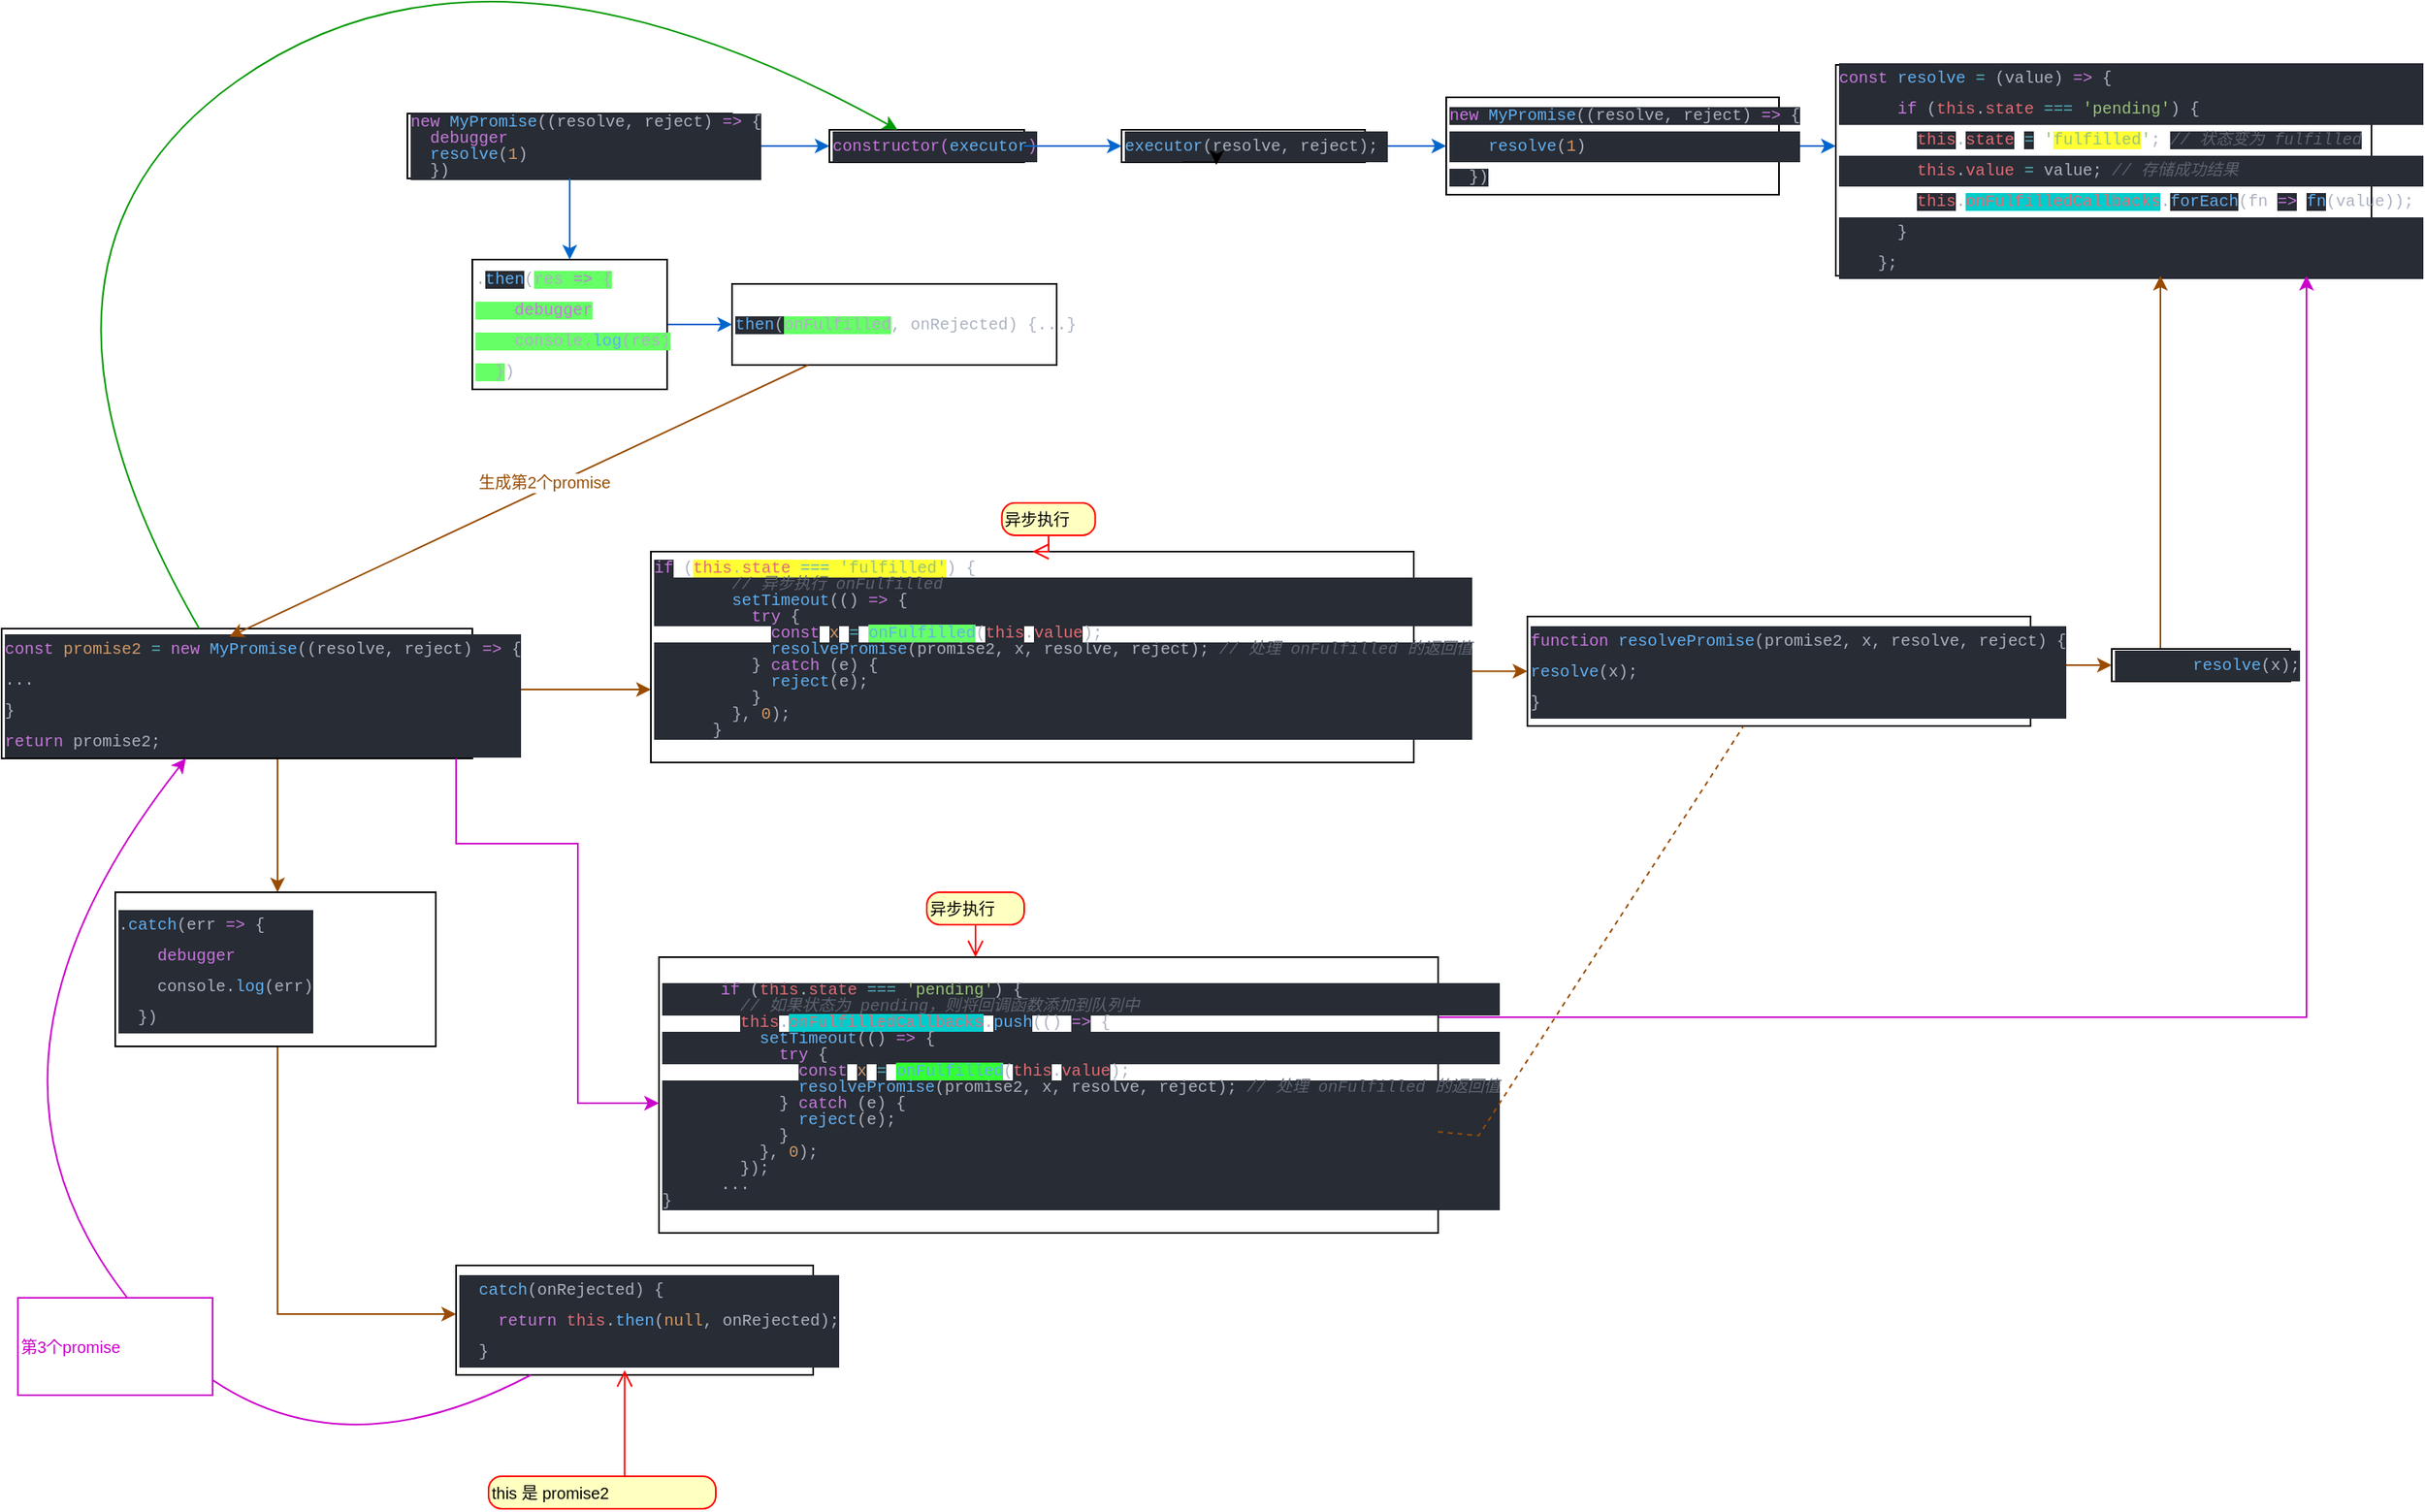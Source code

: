<mxfile>
    <diagram name="第 1 页" id="bofMT9fytsMjV8qamGPe">
        <mxGraphModel dx="1588" dy="3779" grid="1" gridSize="10" guides="1" tooltips="1" connect="1" arrows="1" fold="1" page="1" pageScale="1" pageWidth="500" pageHeight="3000" background="#ffffff" math="0" shadow="0">
            <root>
                <mxCell id="0"/>
                <mxCell id="1" parent="0"/>
                <mxCell id="JJonGggyFrEtSe44EXoG-4" value="" style="edgeStyle=orthogonalEdgeStyle;rounded=0;orthogonalLoop=1;jettySize=auto;html=1;fontSize=10;spacing=2;spacingTop=0;align=left;strokeColor=#0066CC;" parent="1" source="JJonGggyFrEtSe44EXoG-1" target="JJonGggyFrEtSe44EXoG-3" edge="1">
                    <mxGeometry relative="1" as="geometry"/>
                </mxCell>
                <mxCell id="JJonGggyFrEtSe44EXoG-1" value="&lt;div style=&quot;color: rgb(171, 178, 191); background-color: rgb(40, 44, 52); font-family: Consolas, &amp;quot;Courier New&amp;quot;, monospace; white-space: pre; line-height: 100%;&quot;&gt;&lt;div&gt;&lt;span style=&quot;background-color: light-dark(rgb(40, 44, 52), rgb(196, 200, 207)); color: rgb(198, 120, 221);&quot;&gt;new&lt;/span&gt;&lt;span style=&quot;background-color: light-dark(rgb(40, 44, 52), rgb(196, 200, 207)); color: light-dark(rgb(171, 178, 191), rgb(79, 85, 96));&quot;&gt; &lt;/span&gt;&lt;span style=&quot;background-color: light-dark(rgb(40, 44, 52), rgb(196, 200, 207)); color: rgb(97, 175, 239);&quot;&gt;MyPromise&lt;/span&gt;&lt;span style=&quot;background-color: light-dark(rgb(40, 44, 52), rgb(196, 200, 207)); color: light-dark(rgb(171, 178, 191), rgb(79, 85, 96));&quot;&gt;((resolve, reject) &lt;/span&gt;&lt;span style=&quot;background-color: light-dark(rgb(40, 44, 52), rgb(196, 200, 207)); color: rgb(198, 120, 221);&quot;&gt;=&amp;gt;&lt;/span&gt;&lt;span style=&quot;background-color: light-dark(rgb(40, 44, 52), rgb(196, 200, 207)); color: light-dark(rgb(171, 178, 191), rgb(79, 85, 96));&quot;&gt; {&lt;/span&gt;&lt;br&gt;&lt;span style=&quot;color: light-dark(rgb(198, 120, 221), rgb(160, 93, 180)); background-color: light-dark(rgb(40, 44, 52), rgb(196, 200, 207));&quot;&gt; &lt;/span&gt;&lt;span style=&quot;color: light-dark(rgb(198, 120, 221), rgb(160, 93, 180)); background-color: light-dark(rgb(40, 44, 52), rgb(196, 200, 207));&quot;&gt; debugger&lt;/span&gt;&lt;br&gt;&lt;span style=&quot;background-color: light-dark(rgb(40, 44, 52), rgb(196, 200, 207)); color: light-dark(rgb(171, 178, 191), rgb(79, 85, 96));&quot;&gt;&amp;nbsp; &lt;/span&gt;&lt;span style=&quot;background-color: light-dark(rgb(40, 44, 52), rgb(196, 200, 207)); color: rgb(97, 175, 239);&quot;&gt;resolve&lt;/span&gt;&lt;span style=&quot;background-color: light-dark(rgb(40, 44, 52), rgb(196, 200, 207)); color: light-dark(rgb(171, 178, 191), rgb(79, 85, 96));&quot;&gt;(&lt;/span&gt;&lt;span style=&quot;background-color: light-dark(rgb(40, 44, 52), rgb(196, 200, 207)); color: rgb(209, 154, 102);&quot;&gt;1&lt;/span&gt;&lt;span style=&quot;background-color: light-dark(rgb(40, 44, 52), rgb(196, 200, 207)); color: light-dark(rgb(171, 178, 191), rgb(79, 85, 96));&quot;&gt;)&lt;/span&gt;&lt;br&gt;&lt;span style=&quot;background-color: light-dark(rgb(40, 44, 52), rgb(196, 200, 207)); color: light-dark(rgb(171, 178, 191), rgb(79, 85, 96));&quot;&gt;&amp;nbsp; })&lt;/span&gt;&lt;/div&gt;&lt;/div&gt;" style="rounded=0;whiteSpace=wrap;html=1;align=left;fontSize=10;spacing=2;spacingTop=0;" parent="1" vertex="1">
                    <mxGeometry x="-170" y="-2890" width="200" height="40" as="geometry"/>
                </mxCell>
                <mxCell id="JJonGggyFrEtSe44EXoG-3" value="&lt;div style=&quot;color: rgb(171, 178, 191); background-color: rgb(40, 44, 52); font-family: Consolas, &amp;quot;Courier New&amp;quot;, monospace; line-height: 19px; white-space: pre;&quot;&gt;&lt;font style=&quot;line-height: 100%;&quot;&gt;&lt;span style=&quot;color: rgb(198, 120, 221);&quot;&gt;constructor(&lt;/span&gt;&lt;span style=&quot;color: rgb(97, 175, 239);&quot;&gt;executor&lt;/span&gt;&lt;span style=&quot;color: light-dark(rgb(198, 120, 221), rgb(160, 93, 180)); background-color: light-dark(rgb(40, 44, 52), rgb(196, 200, 207));&quot;&gt;)&lt;/span&gt;&lt;/font&gt;&lt;/div&gt;" style="whiteSpace=wrap;html=1;rounded=0;fontSize=10;spacing=2;spacingTop=0;align=left;" parent="1" vertex="1">
                    <mxGeometry x="90" y="-2880" width="120" height="20" as="geometry"/>
                </mxCell>
                <mxCell id="JJonGggyFrEtSe44EXoG-8" value="" style="edgeStyle=orthogonalEdgeStyle;rounded=0;orthogonalLoop=1;jettySize=auto;html=1;fontSize=10;align=left;strokeColor=#0066CC;" parent="1" source="JJonGggyFrEtSe44EXoG-5" target="JJonGggyFrEtSe44EXoG-7" edge="1">
                    <mxGeometry relative="1" as="geometry"/>
                </mxCell>
                <mxCell id="JJonGggyFrEtSe44EXoG-5" value="&lt;div style=&quot;color: rgb(171, 178, 191); background-color: rgb(40, 44, 52); font-family: Consolas, &amp;quot;Courier New&amp;quot;, monospace; line-height: 19px; white-space: pre;&quot;&gt;&lt;span style=&quot;color: #61afef;&quot;&gt;executor&lt;/span&gt;(resolve, reject); &lt;/div&gt;" style="whiteSpace=wrap;html=1;fontSize=10;rounded=0;spacing=2;spacingTop=0;align=left;" parent="1" vertex="1">
                    <mxGeometry x="270" y="-2880" width="150" height="20" as="geometry"/>
                </mxCell>
                <mxCell id="JJonGggyFrEtSe44EXoG-11" value="" style="edgeStyle=orthogonalEdgeStyle;rounded=0;orthogonalLoop=1;jettySize=auto;html=1;fontSize=10;align=left;strokeColor=#0066CC;" parent="1" source="JJonGggyFrEtSe44EXoG-7" target="JJonGggyFrEtSe44EXoG-10" edge="1">
                    <mxGeometry relative="1" as="geometry">
                        <mxPoint x="800" y="-2870" as="targetPoint"/>
                        <Array as="points">
                            <mxPoint x="720" y="-2870"/>
                            <mxPoint x="720" y="-2870"/>
                        </Array>
                    </mxGeometry>
                </mxCell>
                <mxCell id="JJonGggyFrEtSe44EXoG-7" value="&lt;div style=&quot;color: rgb(171, 178, 191); font-family: Consolas, &amp;quot;Courier New&amp;quot;, monospace; line-height: 19px; white-space: pre;&quot;&gt;&lt;div&gt;&lt;span style=&quot;background-color: rgb(40, 44, 52); color: rgb(198, 120, 221);&quot;&gt;new&lt;/span&gt;&lt;span style=&quot;background-color: rgb(40, 44, 52);&quot;&gt; &lt;/span&gt;&lt;span style=&quot;background-color: rgb(40, 44, 52); color: rgb(97, 175, 239);&quot;&gt;MyPromise&lt;/span&gt;&lt;span style=&quot;background-color: rgb(40, 44, 52);&quot;&gt;(&lt;/span&gt;&lt;span style=&quot;background-color: rgb(40, 44, 52); color: light-dark(rgb(171, 178, 191), rgb(79, 85, 96));&quot;&gt;(resolve, reject) &lt;/span&gt;&lt;span style=&quot;background-color: rgb(40, 44, 52); color: rgb(198, 120, 221);&quot;&gt;=&amp;gt;&lt;/span&gt;&lt;span style=&quot;background-color: rgb(40, 44, 52); color: light-dark(rgb(171, 178, 191), rgb(79, 85, 96));&quot;&gt; {&lt;/span&gt;&lt;/div&gt;&lt;div style=&quot;background-color: rgb(40, 44, 52); line-height: 19px;&quot;&gt;&lt;div&gt;&amp;nbsp; &amp;nbsp; &lt;span style=&quot;color: rgb(97, 175, 239);&quot;&gt;resolve&lt;/span&gt;(&lt;span style=&quot;color: rgb(209, 154, 102);&quot;&gt;1&lt;/span&gt;)&lt;/div&gt;&lt;/div&gt;&lt;div&gt;&lt;span style=&quot;background-color: rgb(40, 44, 52);&quot;&gt;&lt;span style=&quot;color: light-dark(rgb(171, 178, 191), rgb(79, 85, 96));&quot;&gt;&amp;nbsp; }&lt;/span&gt;)&lt;/span&gt;&lt;/div&gt;&lt;/div&gt;" style="whiteSpace=wrap;html=1;fontSize=10;rounded=0;spacing=2;spacingTop=0;align=left;" parent="1" vertex="1">
                    <mxGeometry x="470" y="-2900" width="205" height="60" as="geometry"/>
                </mxCell>
                <mxCell id="JJonGggyFrEtSe44EXoG-13" value="" style="edgeStyle=orthogonalEdgeStyle;rounded=0;orthogonalLoop=1;jettySize=auto;html=1;fontSize=10;exitX=0.5;exitY=1;exitDx=0;exitDy=0;align=left;strokeColor=#0066CC;" parent="1" source="JJonGggyFrEtSe44EXoG-1" target="JJonGggyFrEtSe44EXoG-12" edge="1">
                    <mxGeometry relative="1" as="geometry"/>
                </mxCell>
                <mxCell id="JJonGggyFrEtSe44EXoG-10" value="&lt;div style=&quot;color: rgb(171, 178, 191); font-family: Consolas, &amp;quot;Courier New&amp;quot;, monospace; line-height: 19px; white-space: pre;&quot;&gt;&lt;div style=&quot;background-color: light-dark(rgb(40, 44, 52), rgb(196, 200, 207));&quot;&gt;&lt;span style=&quot;color: rgb(198, 120, 221);&quot;&gt;const&lt;/span&gt; &lt;span style=&quot;color: rgb(97, 175, 239);&quot;&gt;resolve&lt;/span&gt; &lt;span style=&quot;color: rgb(86, 182, 194);&quot;&gt;=&lt;/span&gt; (value) &lt;span style=&quot;color: rgb(198, 120, 221);&quot;&gt;=&amp;gt;&lt;/span&gt; {&lt;/div&gt;&lt;div style=&quot;background-color: light-dark(rgb(40, 44, 52), rgb(196, 200, 207));&quot;&gt;&amp;nbsp; &amp;nbsp; &amp;nbsp; &lt;span style=&quot;color: rgb(198, 120, 221);&quot;&gt;if&lt;/span&gt; (&lt;span style=&quot;color: rgb(224, 108, 117);&quot;&gt;this&lt;/span&gt;.&lt;span style=&quot;color: rgb(224, 108, 117);&quot;&gt;state&lt;/span&gt; &lt;span style=&quot;color: rgb(86, 182, 194);&quot;&gt;===&lt;/span&gt; &lt;span style=&quot;color: rgb(152, 195, 121);&quot;&gt;&#39;pending&#39;&lt;/span&gt;) {&lt;/div&gt;&lt;div&gt;&amp;nbsp; &amp;nbsp; &amp;nbsp; &amp;nbsp; &lt;span style=&quot;background-color: light-dark(rgb(40, 44, 52), rgb(196, 200, 207)); color: rgb(224, 108, 117);&quot;&gt;this&lt;/span&gt;.&lt;span style=&quot;background-color: light-dark(rgb(40, 44, 52), rgb(196, 200, 207)); color: rgb(224, 108, 117);&quot;&gt;state&lt;/span&gt; &lt;span style=&quot;background-color: light-dark(rgb(40, 44, 52), rgb(196, 200, 207)); color: rgb(86, 182, 194);&quot;&gt;=&lt;/span&gt; &lt;span style=&quot;color: rgb(152, 195, 121);&quot;&gt;&#39;&lt;span style=&quot;background-color: rgb(255, 255, 51);&quot;&gt;fulfilled&lt;/span&gt;&#39;&lt;/span&gt;; &lt;span style=&quot;background-color: light-dark(rgb(40, 44, 52), rgb(196, 200, 207)); color: rgb(92, 99, 112); font-style: italic;&quot;&gt;// 状态变为 fulfilled&lt;/span&gt;&lt;/div&gt;&lt;div style=&quot;background-color: light-dark(rgb(40, 44, 52), rgb(196, 200, 207));&quot;&gt;&amp;nbsp; &amp;nbsp; &amp;nbsp; &amp;nbsp; &lt;span style=&quot;color: rgb(224, 108, 117);&quot;&gt;this&lt;/span&gt;.&lt;span style=&quot;color: rgb(224, 108, 117);&quot;&gt;value&lt;/span&gt; &lt;span style=&quot;color: rgb(86, 182, 194);&quot;&gt;=&lt;/span&gt; value; &lt;span style=&quot;color: rgb(92, 99, 112); font-style: italic;&quot;&gt;// 存储成功结果&lt;/span&gt;&lt;/div&gt;&lt;div&gt;&amp;nbsp; &amp;nbsp; &amp;nbsp; &amp;nbsp; &lt;span style=&quot;background-color: light-dark(rgb(40, 44, 52), rgb(196, 200, 207)); color: rgb(224, 108, 117);&quot;&gt;this&lt;/span&gt;.&lt;span style=&quot;color: rgb(224, 108, 117); background-color: rgb(0, 204, 204);&quot;&gt;onFulfilledCallbacks&lt;/span&gt;.&lt;span style=&quot;background-color: light-dark(rgb(40, 44, 52), rgb(196, 200, 207)); color: rgb(97, 175, 239);&quot;&gt;forEach&lt;/span&gt;(fn &lt;span style=&quot;background-color: light-dark(rgb(40, 44, 52), rgb(196, 200, 207)); color: rgb(198, 120, 221);&quot;&gt;=&amp;gt;&lt;/span&gt; &lt;span style=&quot;background-color: light-dark(rgb(40, 44, 52), rgb(196, 200, 207)); color: rgb(97, 175, 239);&quot;&gt;fn&lt;/span&gt;(value)); &lt;/div&gt;&lt;div style=&quot;background-color: light-dark(rgb(40, 44, 52), rgb(196, 200, 207));&quot;&gt;&amp;nbsp; &amp;nbsp; &amp;nbsp; }&lt;/div&gt;&lt;div style=&quot;background-color: light-dark(rgb(40, 44, 52), rgb(196, 200, 207));&quot;&gt;&amp;nbsp; &amp;nbsp; };&lt;/div&gt;&lt;/div&gt;" style="whiteSpace=wrap;html=1;fontSize=10;align=left;rounded=0;spacing=2;spacingTop=0;" parent="1" vertex="1">
                    <mxGeometry x="710" y="-2920" width="330" height="130" as="geometry"/>
                </mxCell>
                <mxCell id="JJonGggyFrEtSe44EXoG-15" value="" style="edgeStyle=orthogonalEdgeStyle;rounded=0;orthogonalLoop=1;jettySize=auto;html=1;fontSize=10;align=left;strokeColor=#0066CC;" parent="1" source="JJonGggyFrEtSe44EXoG-12" target="JJonGggyFrEtSe44EXoG-14" edge="1">
                    <mxGeometry relative="1" as="geometry"/>
                </mxCell>
                <mxCell id="JJonGggyFrEtSe44EXoG-12" value="&lt;div style=&quot;color: rgb(171, 178, 191); font-family: Consolas, &amp;quot;Courier New&amp;quot;, monospace; line-height: 19px; white-space: pre;&quot;&gt;&lt;div&gt;.&lt;span style=&quot;background-color: light-dark(rgb(40, 44, 52), rgb(196, 200, 207)); color: rgb(97, 175, 239);&quot;&gt;then&lt;/span&gt;(&lt;span style=&quot;background-color: rgb(102, 255, 102);&quot;&gt;res &lt;span style=&quot;color: rgb(198, 120, 221);&quot;&gt;=&amp;gt;&lt;/span&gt; {&lt;/span&gt;&lt;/div&gt;&lt;div&gt;&lt;span style=&quot;background-color: rgb(102, 255, 102);&quot;&gt;&amp;nbsp; &amp;nbsp; &lt;span style=&quot;color: rgb(198, 120, 221);&quot;&gt;debugger&lt;/span&gt;&lt;/span&gt;&lt;/div&gt;&lt;div&gt;&lt;span style=&quot;background-color: rgb(102, 255, 102);&quot;&gt;&amp;nbsp; &amp;nbsp; console.&lt;span style=&quot;color: rgb(97, 175, 239);&quot;&gt;log&lt;/span&gt;(res)&lt;/span&gt;&lt;/div&gt;&lt;div&gt;&lt;span style=&quot;background-color: rgb(102, 255, 102);&quot;&gt;&amp;nbsp; }&lt;/span&gt;)&lt;/div&gt;&lt;/div&gt;" style="whiteSpace=wrap;html=1;fontSize=10;align=left;rounded=0;spacing=2;spacingTop=0;" parent="1" vertex="1">
                    <mxGeometry x="-130" y="-2800" width="120" height="80" as="geometry"/>
                </mxCell>
                <mxCell id="JJonGggyFrEtSe44EXoG-14" value="&lt;div style=&quot;color: rgb(171, 178, 191); font-family: Consolas, &amp;quot;Courier New&amp;quot;, monospace; line-height: 19px; white-space: pre;&quot;&gt;&lt;span style=&quot;background-color: light-dark(rgb(40, 44, 52), rgb(196, 200, 207));&quot;&gt;&lt;span style=&quot;color: rgb(97, 175, 239);&quot;&gt;then&lt;/span&gt;(&lt;/span&gt;&lt;span style=&quot;background-color: rgb(102, 255, 102);&quot;&gt;onFulfilled&lt;/span&gt;, onRejected) {...}&lt;/div&gt;" style="whiteSpace=wrap;html=1;fontSize=10;align=left;rounded=0;spacing=2;spacingTop=0;" parent="1" vertex="1">
                    <mxGeometry x="30" y="-2785" width="200" height="50" as="geometry"/>
                </mxCell>
                <mxCell id="JJonGggyFrEtSe44EXoG-40" value="" style="edgeStyle=orthogonalEdgeStyle;rounded=0;orthogonalLoop=1;jettySize=auto;html=1;align=left;fontSize=10;strokeColor=#994C00;" parent="1" source="JJonGggyFrEtSe44EXoG-16" target="JJonGggyFrEtSe44EXoG-39" edge="1">
                    <mxGeometry relative="1" as="geometry">
                        <Array as="points">
                            <mxPoint x="-250" y="-2470"/>
                            <mxPoint x="-250" y="-2470"/>
                        </Array>
                    </mxGeometry>
                </mxCell>
                <mxCell id="JJonGggyFrEtSe44EXoG-64" value="" style="edgeStyle=orthogonalEdgeStyle;rounded=0;orthogonalLoop=1;jettySize=auto;html=1;align=left;fontSize=10;strokeColor=#994C00;" parent="1" source="JJonGggyFrEtSe44EXoG-16" target="JJonGggyFrEtSe44EXoG-22" edge="1">
                    <mxGeometry relative="1" as="geometry">
                        <Array as="points">
                            <mxPoint x="-60" y="-2535"/>
                            <mxPoint x="-60" y="-2535"/>
                        </Array>
                    </mxGeometry>
                </mxCell>
                <mxCell id="JJonGggyFrEtSe44EXoG-16" value="&lt;div style=&quot;color: rgb(171, 178, 191); background-color: rgb(40, 44, 52); font-family: Consolas, &amp;quot;Courier New&amp;quot;, monospace; line-height: 19px; white-space: pre;&quot;&gt;&lt;font&gt;&lt;span style=&quot;color: rgb(198, 120, 221);&quot;&gt;const&lt;/span&gt; &lt;span style=&quot;color: rgb(209, 154, 102);&quot;&gt;promise2&lt;/span&gt; &lt;span style=&quot;color: rgb(86, 182, 194);&quot;&gt;=&lt;/span&gt; &lt;span style=&quot;color: rgb(198, 120, 221);&quot;&gt;new&lt;/span&gt; &lt;span style=&quot;color: rgb(97, 175, 239);&quot;&gt;MyPromise&lt;/span&gt;((resolve, reject) &lt;span style=&quot;color: rgb(198, 120, 221);&quot;&gt;=&amp;gt;&lt;/span&gt; {&lt;br&gt;...&lt;br&gt;}&lt;br&gt;&lt;/font&gt;&lt;div style=&quot;line-height: 19px;&quot;&gt;&lt;font&gt;&lt;span style=&quot;color: rgb(198, 120, 221);&quot;&gt;return&lt;/span&gt; promise2;&lt;/font&gt;&lt;/div&gt;&lt;/div&gt;" style="whiteSpace=wrap;html=1;fontSize=10;align=left;rounded=0;spacing=2;spacingTop=0;" parent="1" vertex="1">
                    <mxGeometry x="-420" y="-2572.5" width="290" height="80" as="geometry"/>
                </mxCell>
                <mxCell id="JJonGggyFrEtSe44EXoG-20" value="" style="curved=1;endArrow=classic;html=1;rounded=0;fontColor=#FFFF99;strokeColor=#009900;fontSize=10;align=left;" parent="1" source="JJonGggyFrEtSe44EXoG-16" target="JJonGggyFrEtSe44EXoG-3" edge="1">
                    <mxGeometry width="50" height="50" relative="1" as="geometry">
                        <mxPoint x="260" y="-2820" as="sourcePoint"/>
                        <mxPoint x="310" y="-2870" as="targetPoint"/>
                        <Array as="points">
                            <mxPoint x="-430" y="-2800"/>
                            <mxPoint x="-120" y="-3020"/>
                        </Array>
                    </mxGeometry>
                </mxCell>
                <mxCell id="JJonGggyFrEtSe44EXoG-27" value="" style="edgeStyle=orthogonalEdgeStyle;rounded=0;orthogonalLoop=1;jettySize=auto;html=1;fontSize=10;align=left;strokeColor=#994C00;" parent="1" source="JJonGggyFrEtSe44EXoG-22" target="JJonGggyFrEtSe44EXoG-26" edge="1">
                    <mxGeometry relative="1" as="geometry"/>
                </mxCell>
                <mxCell id="JJonGggyFrEtSe44EXoG-22" value="&lt;div style=&quot;color: rgb(171, 178, 191); font-family: Consolas, &amp;quot;Courier New&amp;quot;, monospace; white-space: pre; line-height: 100%;&quot;&gt;&lt;div&gt;&lt;font&gt;&lt;span style=&quot;background-color: light-dark(rgb(40, 44, 52), rgb(196, 200, 207)); color: rgb(198, 120, 221);&quot;&gt;if&lt;/span&gt; (&lt;span style=&quot;background-color: rgb(255, 255, 51);&quot;&gt;&lt;span style=&quot;color: rgb(224, 108, 117);&quot;&gt;this&lt;/span&gt;.&lt;span style=&quot;color: rgb(224, 108, 117);&quot;&gt;state&lt;/span&gt; &lt;span style=&quot;color: rgb(86, 182, 194);&quot;&gt;===&lt;/span&gt; &lt;span style=&quot;color: rgb(152, 195, 121);&quot;&gt;&#39;fulfilled&#39;&lt;/span&gt;&lt;/span&gt;) {&lt;/font&gt;&lt;/div&gt;&lt;div style=&quot;background-color: light-dark(rgb(40, 44, 52), rgb(196, 200, 207));&quot;&gt;&lt;font&gt;&amp;nbsp; &amp;nbsp; &amp;nbsp; &amp;nbsp; &lt;span style=&quot;color: rgb(92, 99, 112); font-style: italic;&quot;&gt;// 异步执行 onFulfilled&lt;/span&gt;&lt;/font&gt;&lt;/div&gt;&lt;div style=&quot;background-color: light-dark(rgb(40, 44, 52), rgb(196, 200, 207));&quot;&gt;&lt;font&gt;&amp;nbsp; &amp;nbsp; &amp;nbsp; &amp;nbsp; &lt;span style=&quot;color: rgb(97, 175, 239);&quot;&gt;setTimeout&lt;/span&gt;(() &lt;span style=&quot;color: rgb(198, 120, 221);&quot;&gt;=&amp;gt;&lt;/span&gt; {&lt;/font&gt;&lt;/div&gt;&lt;div style=&quot;background-color: light-dark(rgb(40, 44, 52), rgb(196, 200, 207));&quot;&gt;&lt;font&gt;&amp;nbsp; &amp;nbsp; &amp;nbsp; &amp;nbsp; &amp;nbsp; &lt;span style=&quot;color: rgb(198, 120, 221);&quot;&gt;try&lt;/span&gt; {&lt;/font&gt;&lt;/div&gt;&lt;div&gt;&lt;font&gt;&amp;nbsp; &amp;nbsp; &amp;nbsp; &amp;nbsp; &amp;nbsp; &amp;nbsp; &lt;span style=&quot;background-color: light-dark(rgb(40, 44, 52), rgb(196, 200, 207)); color: rgb(198, 120, 221);&quot;&gt;const&lt;/span&gt; &lt;span style=&quot;background-color: light-dark(rgb(40, 44, 52), rgb(196, 200, 207)); color: rgb(209, 154, 102);&quot;&gt;x&lt;/span&gt; &lt;span style=&quot;background-color: light-dark(rgb(40, 44, 52), rgb(196, 200, 207)); color: rgb(86, 182, 194);&quot;&gt;=&lt;/span&gt; &lt;span style=&quot;color: rgb(97, 175, 239); background-color: rgb(102, 255, 102);&quot;&gt;onFulfilled&lt;/span&gt;(&lt;span style=&quot;background-color: light-dark(rgb(40, 44, 52), rgb(196, 200, 207)); color: rgb(224, 108, 117);&quot;&gt;this&lt;/span&gt;.&lt;span style=&quot;background-color: light-dark(rgb(40, 44, 52), rgb(196, 200, 207)); color: rgb(224, 108, 117);&quot;&gt;value&lt;/span&gt;);&lt;/font&gt;&lt;/div&gt;&lt;div style=&quot;background-color: light-dark(rgb(40, 44, 52), rgb(196, 200, 207));&quot;&gt;&lt;font&gt;&amp;nbsp; &amp;nbsp; &amp;nbsp; &amp;nbsp; &amp;nbsp; &amp;nbsp; &lt;span style=&quot;color: rgb(97, 175, 239);&quot;&gt;resolvePromise&lt;/span&gt;(promise2, x, resolve, reject); &lt;span style=&quot;color: rgb(92, 99, 112); font-style: italic;&quot;&gt;// 处理 onFulfilled 的返回值&lt;/span&gt;&lt;/font&gt;&lt;/div&gt;&lt;div style=&quot;background-color: light-dark(rgb(40, 44, 52), rgb(196, 200, 207));&quot;&gt;&lt;font&gt;&amp;nbsp; &amp;nbsp; &amp;nbsp; &amp;nbsp; &amp;nbsp; } &lt;span style=&quot;color: rgb(198, 120, 221);&quot;&gt;catch&lt;/span&gt; (e) {&lt;/font&gt;&lt;/div&gt;&lt;div style=&quot;background-color: light-dark(rgb(40, 44, 52), rgb(196, 200, 207));&quot;&gt;&lt;font&gt;&amp;nbsp; &amp;nbsp; &amp;nbsp; &amp;nbsp; &amp;nbsp; &amp;nbsp; &lt;span style=&quot;color: rgb(97, 175, 239);&quot;&gt;reject&lt;/span&gt;(e);&lt;/font&gt;&lt;/div&gt;&lt;div style=&quot;background-color: light-dark(rgb(40, 44, 52), rgb(196, 200, 207));&quot;&gt;&lt;font&gt;&amp;nbsp; &amp;nbsp; &amp;nbsp; &amp;nbsp; &amp;nbsp; }&lt;/font&gt;&lt;/div&gt;&lt;div style=&quot;background-color: light-dark(rgb(40, 44, 52), rgb(196, 200, 207));&quot;&gt;&lt;font&gt;&amp;nbsp; &amp;nbsp; &amp;nbsp; &amp;nbsp; }, &lt;span style=&quot;color: rgb(209, 154, 102);&quot;&gt;0&lt;/span&gt;);&lt;/font&gt;&lt;/div&gt;&lt;div style=&quot;background-color: light-dark(rgb(40, 44, 52), rgb(196, 200, 207));&quot;&gt;&lt;font&gt;&amp;nbsp; &amp;nbsp; &amp;nbsp; }&lt;/font&gt;&lt;/div&gt;&lt;br&gt;&lt;/div&gt;" style="whiteSpace=wrap;html=1;fontSize=10;align=left;rounded=0;spacing=2;spacingTop=0;" parent="1" vertex="1">
                    <mxGeometry x="-20" y="-2620" width="470" height="130" as="geometry"/>
                </mxCell>
                <mxCell id="JJonGggyFrEtSe44EXoG-31" value="" style="edgeStyle=orthogonalEdgeStyle;rounded=0;orthogonalLoop=1;jettySize=auto;html=1;fontSize=10;align=left;strokeColor=#994C00;" parent="1" source="JJonGggyFrEtSe44EXoG-26" target="JJonGggyFrEtSe44EXoG-30" edge="1">
                    <mxGeometry relative="1" as="geometry">
                        <Array as="points">
                            <mxPoint x="870" y="-2550"/>
                            <mxPoint x="870" y="-2550"/>
                        </Array>
                    </mxGeometry>
                </mxCell>
                <mxCell id="JJonGggyFrEtSe44EXoG-26" value="&lt;div style=&quot;color: rgb(171, 178, 191); background-color: rgb(40, 44, 52); font-family: Consolas, &amp;quot;Courier New&amp;quot;, monospace; line-height: 19px; white-space: pre;&quot;&gt;&lt;span style=&quot;color: rgb(198, 120, 221);&quot;&gt;function&lt;/span&gt; &lt;span style=&quot;color: rgb(97, 175, 239);&quot;&gt;resolvePromise&lt;/span&gt;(promise2, x, resolve, reject) {&lt;br&gt;&lt;span style=&quot;color: rgb(97, 175, 239);&quot;&gt;resolve&lt;/span&gt;(x);&lt;br&gt;}&lt;/div&gt;" style="whiteSpace=wrap;html=1;fontSize=10;align=left;rounded=0;spacing=2;spacingTop=0;" parent="1" vertex="1">
                    <mxGeometry x="520" y="-2580" width="310" height="67.5" as="geometry"/>
                </mxCell>
                <mxCell id="0eD-hdDfKguD2yckoLq2-1" style="edgeStyle=orthogonalEdgeStyle;rounded=0;orthogonalLoop=1;jettySize=auto;html=1;strokeColor=#994C00;" parent="1" source="JJonGggyFrEtSe44EXoG-30" target="JJonGggyFrEtSe44EXoG-10" edge="1">
                    <mxGeometry relative="1" as="geometry">
                        <Array as="points">
                            <mxPoint x="910" y="-2680"/>
                            <mxPoint x="910" y="-2680"/>
                        </Array>
                    </mxGeometry>
                </mxCell>
                <mxCell id="JJonGggyFrEtSe44EXoG-30" value="&lt;div style=&quot;color: rgb(171, 178, 191); background-color: rgb(40, 44, 52); font-family: Consolas, &amp;quot;Courier New&amp;quot;, monospace; line-height: 19px; white-space: pre;&quot;&gt;&amp;nbsp; &amp;nbsp; &amp;nbsp; &amp;nbsp; &lt;span style=&quot;color: #61afef;&quot;&gt;resolve&lt;/span&gt;(x);&lt;/div&gt;" style="whiteSpace=wrap;html=1;fontSize=10;align=left;rounded=0;spacing=2;spacingTop=0;" parent="1" vertex="1">
                    <mxGeometry x="880" y="-2560" width="110" height="20" as="geometry"/>
                </mxCell>
                <mxCell id="JJonGggyFrEtSe44EXoG-42" value="" style="edgeStyle=orthogonalEdgeStyle;rounded=0;orthogonalLoop=1;jettySize=auto;html=1;align=left;fontSize=10;strokeColor=#994C00;" parent="1" source="JJonGggyFrEtSe44EXoG-39" target="JJonGggyFrEtSe44EXoG-41" edge="1">
                    <mxGeometry relative="1" as="geometry">
                        <Array as="points">
                            <mxPoint x="-250" y="-2150"/>
                        </Array>
                    </mxGeometry>
                </mxCell>
                <mxCell id="JJonGggyFrEtSe44EXoG-39" value="&lt;div style=&quot;color: rgb(171, 178, 191); background-color: rgb(40, 44, 52); font-family: Consolas, &amp;quot;Courier New&amp;quot;, monospace; line-height: 19px; white-space: pre;&quot;&gt;&lt;div&gt;.&lt;span style=&quot;color: #61afef;&quot;&gt;catch&lt;/span&gt;(err &lt;span style=&quot;color: #c678dd;&quot;&gt;=&amp;gt;&lt;/span&gt; {&lt;/div&gt;&lt;div&gt;&amp;nbsp; &amp;nbsp; &lt;span style=&quot;color: #c678dd;&quot;&gt;debugger&lt;/span&gt;&lt;/div&gt;&lt;div&gt;&amp;nbsp; &amp;nbsp; console.&lt;span style=&quot;color: #61afef;&quot;&gt;log&lt;/span&gt;(err)&lt;/div&gt;&lt;div&gt;&amp;nbsp; })&lt;/div&gt;&lt;/div&gt;" style="whiteSpace=wrap;html=1;fontSize=10;align=left;rounded=0;spacing=2;spacingTop=0;" parent="1" vertex="1">
                    <mxGeometry x="-350" y="-2410" width="197.5" height="95" as="geometry"/>
                </mxCell>
                <mxCell id="JJonGggyFrEtSe44EXoG-41" value="&lt;div style=&quot;color: rgb(171, 178, 191); background-color: rgb(40, 44, 52); font-family: Consolas, &amp;quot;Courier New&amp;quot;, monospace; line-height: 19px; white-space: pre;&quot;&gt;&lt;div&gt;&amp;nbsp; &lt;span style=&quot;color: rgb(97, 175, 239);&quot;&gt;catch&lt;/span&gt;(onRejected) {&lt;/div&gt;&lt;div&gt;&amp;nbsp; &amp;nbsp; &lt;span style=&quot;color: rgb(198, 120, 221);&quot;&gt;return&lt;/span&gt; &lt;span style=&quot;color: rgb(224, 108, 117);&quot;&gt;this&lt;/span&gt;.&lt;span style=&quot;color: rgb(97, 175, 239);&quot;&gt;then&lt;/span&gt;(&lt;span style=&quot;color: rgb(209, 154, 102);&quot;&gt;null&lt;/span&gt;, onRejected);&lt;/div&gt;&lt;div&gt;&amp;nbsp; }&lt;/div&gt;&lt;/div&gt;" style="whiteSpace=wrap;html=1;fontSize=10;align=left;rounded=0;spacing=2;spacingTop=0;" parent="1" vertex="1">
                    <mxGeometry x="-140" y="-2180" width="220" height="67.5" as="geometry"/>
                </mxCell>
                <mxCell id="JJonGggyFrEtSe44EXoG-43" value="this 是 promise2" style="rounded=1;whiteSpace=wrap;html=1;arcSize=40;fontColor=#000000;fillColor=#ffffc0;strokeColor=#ff0000;align=left;fontSize=10;" parent="1" vertex="1">
                    <mxGeometry x="-120" y="-2050" width="140" height="20" as="geometry"/>
                </mxCell>
                <mxCell id="JJonGggyFrEtSe44EXoG-44" value="" style="edgeStyle=orthogonalEdgeStyle;html=1;verticalAlign=bottom;endArrow=open;endSize=8;strokeColor=#ff0000;rounded=0;exitX=0.75;exitY=0;exitDx=0;exitDy=0;align=left;fontSize=10;entryX=0.472;entryY=0.957;entryDx=0;entryDy=0;entryPerimeter=0;" parent="1" source="JJonGggyFrEtSe44EXoG-43" target="JJonGggyFrEtSe44EXoG-41" edge="1">
                    <mxGeometry relative="1" as="geometry">
                        <mxPoint x="12.88" y="-2253.983" as="targetPoint"/>
                        <mxPoint x="61" y="-2210" as="sourcePoint"/>
                        <Array as="points">
                            <mxPoint x="-36" y="-2050"/>
                        </Array>
                    </mxGeometry>
                </mxCell>
                <mxCell id="JJonGggyFrEtSe44EXoG-46" value="异步执行" style="rounded=1;whiteSpace=wrap;html=1;arcSize=40;fontColor=#000000;fillColor=#ffffc0;strokeColor=#ff0000;align=left;fontSize=10;" parent="1" vertex="1">
                    <mxGeometry x="196.25" y="-2650" width="57.5" height="20" as="geometry"/>
                </mxCell>
                <mxCell id="JJonGggyFrEtSe44EXoG-47" value="" style="edgeStyle=orthogonalEdgeStyle;html=1;verticalAlign=bottom;endArrow=open;endSize=8;strokeColor=#ff0000;rounded=0;align=left;fontSize=10;" parent="1" source="JJonGggyFrEtSe44EXoG-46" target="JJonGggyFrEtSe44EXoG-22" edge="1">
                    <mxGeometry relative="1" as="geometry">
                        <mxPoint x="150" y="-2550" as="targetPoint"/>
                    </mxGeometry>
                </mxCell>
                <mxCell id="JJonGggyFrEtSe44EXoG-49" value="" style="curved=1;endArrow=classic;html=1;rounded=0;strokeColor=#CC00CC;align=left;fontSize=10;" parent="1" source="JJonGggyFrEtSe44EXoG-41" target="JJonGggyFrEtSe44EXoG-16" edge="1">
                    <mxGeometry width="50" height="50" relative="1" as="geometry">
                        <mxPoint x="-160" y="-2100" as="sourcePoint"/>
                        <mxPoint x="-110" y="-2150" as="targetPoint"/>
                        <Array as="points">
                            <mxPoint x="-250" y="-2030"/>
                            <mxPoint x="-450" y="-2310"/>
                        </Array>
                    </mxGeometry>
                </mxCell>
                <mxCell id="JJonGggyFrEtSe44EXoG-52" value="" style="endArrow=classic;html=1;rounded=0;entryX=0.484;entryY=0.063;entryDx=0;entryDy=0;entryPerimeter=0;align=left;fontSize=10;strokeColor=#994C00;" parent="1" source="JJonGggyFrEtSe44EXoG-14" target="JJonGggyFrEtSe44EXoG-16" edge="1">
                    <mxGeometry relative="1" as="geometry">
                        <mxPoint x="-190" y="-2670" as="sourcePoint"/>
                        <mxPoint x="60" y="-2670" as="targetPoint"/>
                    </mxGeometry>
                </mxCell>
                <mxCell id="JJonGggyFrEtSe44EXoG-53" value="生成第2个promise" style="edgeLabel;resizable=0;html=1;;align=left;verticalAlign=middle;fontSize=10;fontColor=#994C00;" parent="JJonGggyFrEtSe44EXoG-52" connectable="0" vertex="1">
                    <mxGeometry relative="1" as="geometry">
                        <mxPoint x="-27" y="-12" as="offset"/>
                    </mxGeometry>
                </mxCell>
                <mxCell id="JJonGggyFrEtSe44EXoG-58" value="第3个promise" style="rounded=0;whiteSpace=wrap;html=1;align=left;fontSize=10;fontColor=#CC00CC;strokeColor=#CC00CC;" parent="1" vertex="1">
                    <mxGeometry x="-410" y="-2160" width="120" height="60" as="geometry"/>
                </mxCell>
                <mxCell id="JJonGggyFrEtSe44EXoG-80" style="edgeStyle=orthogonalEdgeStyle;rounded=0;orthogonalLoop=1;jettySize=auto;html=1;exitX=1;exitY=0.5;exitDx=0;exitDy=0;strokeColor=#CC00CC;fontSize=10;" parent="1" target="JJonGggyFrEtSe44EXoG-10" edge="1">
                    <mxGeometry relative="1" as="geometry">
                        <mxPoint x="1383.13" y="-2892.47" as="targetPoint"/>
                        <mxPoint x="465" y="-2242.5" as="sourcePoint"/>
                        <Array as="points">
                            <mxPoint x="465" y="-2333"/>
                            <mxPoint x="1000" y="-2333"/>
                        </Array>
                    </mxGeometry>
                </mxCell>
                <mxCell id="JJonGggyFrEtSe44EXoG-66" value="&lt;div style=&quot;color: rgb(171, 178, 191); font-family: Consolas, &amp;quot;Courier New&amp;quot;, monospace; white-space: pre; line-height: 100%;&quot;&gt;&lt;div style=&quot;background-color: light-dark(rgb(40, 44, 52), rgb(196, 200, 207));&quot;&gt;&amp;nbsp; &amp;nbsp; &amp;nbsp; &lt;span style=&quot;color: rgb(198, 120, 221);&quot;&gt;if&lt;/span&gt; (&lt;span style=&quot;color: rgb(224, 108, 117);&quot;&gt;this&lt;/span&gt;.&lt;span style=&quot;color: rgb(224, 108, 117);&quot;&gt;state&lt;/span&gt; &lt;span style=&quot;color: rgb(86, 182, 194);&quot;&gt;===&lt;/span&gt; &lt;span style=&quot;color: rgb(152, 195, 121);&quot;&gt;&#39;pending&#39;&lt;/span&gt;) {&lt;/div&gt;&lt;div style=&quot;background-color: light-dark(rgb(40, 44, 52), rgb(196, 200, 207));&quot;&gt;&amp;nbsp; &amp;nbsp; &amp;nbsp; &amp;nbsp; &lt;span style=&quot;color: rgb(92, 99, 112); font-style: italic;&quot;&gt;// 如果状态为 pending，则将回调函数添加到队列中&lt;/span&gt;&lt;/div&gt;&lt;div&gt;&amp;nbsp; &amp;nbsp; &amp;nbsp; &amp;nbsp; &lt;span style=&quot;background-color: light-dark(rgb(40, 44, 52), rgb(196, 200, 207)); color: rgb(224, 108, 117);&quot;&gt;this&lt;/span&gt;.&lt;span style=&quot;color: rgb(224, 108, 117); background-color: rgb(0, 204, 204);&quot;&gt;onFulfilledCallbacks&lt;/span&gt;.&lt;span style=&quot;background-color: light-dark(rgb(40, 44, 52), rgb(196, 200, 207)); color: rgb(97, 175, 239);&quot;&gt;push&lt;/span&gt;(() &lt;span style=&quot;background-color: light-dark(rgb(40, 44, 52), rgb(196, 200, 207)); color: rgb(198, 120, 221);&quot;&gt;=&amp;gt;&lt;/span&gt; {&lt;/div&gt;&lt;div style=&quot;background-color: light-dark(rgb(40, 44, 52), rgb(196, 200, 207));&quot;&gt;&amp;nbsp; &amp;nbsp; &amp;nbsp; &amp;nbsp; &amp;nbsp; &lt;span style=&quot;color: rgb(97, 175, 239);&quot;&gt;setTimeout&lt;/span&gt;(() &lt;span style=&quot;color: rgb(198, 120, 221);&quot;&gt;=&amp;gt;&lt;/span&gt; {&lt;/div&gt;&lt;div style=&quot;background-color: light-dark(rgb(40, 44, 52), rgb(196, 200, 207));&quot;&gt;&amp;nbsp; &amp;nbsp; &amp;nbsp; &amp;nbsp; &amp;nbsp; &amp;nbsp; &lt;span style=&quot;color: rgb(198, 120, 221);&quot;&gt;try&lt;/span&gt; {&lt;/div&gt;&lt;div&gt;&amp;nbsp; &amp;nbsp; &amp;nbsp; &amp;nbsp; &amp;nbsp; &amp;nbsp; &amp;nbsp; &lt;span style=&quot;background-color: light-dark(rgb(40, 44, 52), rgb(196, 200, 207)); color: rgb(198, 120, 221);&quot;&gt;const&lt;/span&gt; &lt;span style=&quot;background-color: light-dark(rgb(40, 44, 52), rgb(196, 200, 207)); color: rgb(209, 154, 102);&quot;&gt;x&lt;/span&gt; &lt;span style=&quot;background-color: light-dark(rgb(40, 44, 52), rgb(196, 200, 207)); color: rgb(86, 182, 194);&quot;&gt;=&lt;/span&gt; &lt;span style=&quot;color: rgb(97, 175, 239); background-color: rgb(51, 255, 51);&quot;&gt;onFulfilled&lt;/span&gt;(&lt;span style=&quot;background-color: light-dark(rgb(40, 44, 52), rgb(196, 200, 207)); color: rgb(224, 108, 117);&quot;&gt;this&lt;/span&gt;.&lt;span style=&quot;background-color: light-dark(rgb(40, 44, 52), rgb(196, 200, 207)); color: rgb(224, 108, 117);&quot;&gt;value&lt;/span&gt;);&lt;/div&gt;&lt;div style=&quot;background-color: light-dark(rgb(40, 44, 52), rgb(196, 200, 207));&quot;&gt;&amp;nbsp; &amp;nbsp; &amp;nbsp; &amp;nbsp; &amp;nbsp; &amp;nbsp; &amp;nbsp; &lt;span style=&quot;color: rgb(97, 175, 239);&quot;&gt;resolvePromise&lt;/span&gt;(promise2, x, resolve, reject); &lt;span style=&quot;color: rgb(92, 99, 112); font-style: italic;&quot;&gt;// 处理 onFulfilled 的返回值&lt;/span&gt;&lt;/div&gt;&lt;div style=&quot;background-color: light-dark(rgb(40, 44, 52), rgb(196, 200, 207));&quot;&gt;&amp;nbsp; &amp;nbsp; &amp;nbsp; &amp;nbsp; &amp;nbsp; &amp;nbsp; } &lt;span style=&quot;color: rgb(198, 120, 221);&quot;&gt;catch&lt;/span&gt; (e) {&lt;/div&gt;&lt;div style=&quot;background-color: light-dark(rgb(40, 44, 52), rgb(196, 200, 207));&quot;&gt;&amp;nbsp; &amp;nbsp; &amp;nbsp; &amp;nbsp; &amp;nbsp; &amp;nbsp; &amp;nbsp; &lt;span style=&quot;color: rgb(97, 175, 239);&quot;&gt;reject&lt;/span&gt;(e);&lt;/div&gt;&lt;div style=&quot;background-color: light-dark(rgb(40, 44, 52), rgb(196, 200, 207));&quot;&gt;&amp;nbsp; &amp;nbsp; &amp;nbsp; &amp;nbsp; &amp;nbsp; &amp;nbsp; }&lt;/div&gt;&lt;div style=&quot;background-color: light-dark(rgb(40, 44, 52), rgb(196, 200, 207));&quot;&gt;&amp;nbsp; &amp;nbsp; &amp;nbsp; &amp;nbsp; &amp;nbsp; }, &lt;span style=&quot;color: rgb(209, 154, 102);&quot;&gt;0&lt;/span&gt;);&lt;/div&gt;&lt;div style=&quot;background-color: light-dark(rgb(40, 44, 52), rgb(196, 200, 207));&quot;&gt;&amp;nbsp; &amp;nbsp; &amp;nbsp; &amp;nbsp; });&lt;br&gt;      ...&lt;br&gt;}&lt;/div&gt;&lt;/div&gt;" style="rounded=0;whiteSpace=wrap;html=1;align=left;fontSize=10;" parent="1" vertex="1">
                    <mxGeometry x="-15" y="-2370" width="480" height="170" as="geometry"/>
                </mxCell>
                <mxCell id="JJonGggyFrEtSe44EXoG-73" value="" style="edgeStyle=orthogonalEdgeStyle;rounded=0;orthogonalLoop=1;jettySize=auto;html=1;align=left;fontSize=10;strokeColor=#CC00CC;" parent="1" source="JJonGggyFrEtSe44EXoG-16" target="JJonGggyFrEtSe44EXoG-66" edge="1">
                    <mxGeometry relative="1" as="geometry">
                        <mxPoint x="-120" y="-2445" as="sourcePoint"/>
                        <mxPoint x="-10" y="-2535" as="targetPoint"/>
                        <Array as="points">
                            <mxPoint x="-140" y="-2440"/>
                            <mxPoint x="-65" y="-2440"/>
                            <mxPoint x="-65" y="-2280"/>
                        </Array>
                    </mxGeometry>
                </mxCell>
                <mxCell id="JJonGggyFrEtSe44EXoG-76" style="edgeStyle=orthogonalEdgeStyle;rounded=0;orthogonalLoop=1;jettySize=auto;html=1;exitX=0.25;exitY=1;exitDx=0;exitDy=0;entryX=0.389;entryY=1.083;entryDx=0;entryDy=0;entryPerimeter=0;fontSize=10;" parent="1" source="JJonGggyFrEtSe44EXoG-5" target="JJonGggyFrEtSe44EXoG-5" edge="1">
                    <mxGeometry relative="1" as="geometry"/>
                </mxCell>
                <mxCell id="JJonGggyFrEtSe44EXoG-79" value="" style="edgeStyle=orthogonalEdgeStyle;rounded=0;orthogonalLoop=1;jettySize=auto;html=1;fontSize=10;align=left;strokeColor=#0066CC;" parent="1" source="JJonGggyFrEtSe44EXoG-3" target="JJonGggyFrEtSe44EXoG-5" edge="1">
                    <mxGeometry relative="1" as="geometry">
                        <mxPoint x="170" y="-2900" as="sourcePoint"/>
                        <mxPoint x="310" y="-2900" as="targetPoint"/>
                    </mxGeometry>
                </mxCell>
                <mxCell id="JJonGggyFrEtSe44EXoG-81" value="" style="endArrow=none;dashed=1;html=1;rounded=0;strokeColor=#994C00;fontSize=10;" parent="1" source="JJonGggyFrEtSe44EXoG-66" target="JJonGggyFrEtSe44EXoG-26" edge="1">
                    <mxGeometry width="50" height="50" relative="1" as="geometry">
                        <mxPoint x="520" y="-2300" as="sourcePoint"/>
                        <mxPoint x="570" y="-2350" as="targetPoint"/>
                        <Array as="points">
                            <mxPoint x="490" y="-2260"/>
                        </Array>
                    </mxGeometry>
                </mxCell>
                <mxCell id="JJonGggyFrEtSe44EXoG-85" value="异步执行" style="rounded=1;whiteSpace=wrap;html=1;arcSize=40;fontColor=#000000;fillColor=#ffffc0;strokeColor=#ff0000;align=left;fontSize=10;" parent="1" vertex="1">
                    <mxGeometry x="150" y="-2410" width="60" height="20" as="geometry"/>
                </mxCell>
                <mxCell id="JJonGggyFrEtSe44EXoG-86" value="" style="edgeStyle=orthogonalEdgeStyle;html=1;verticalAlign=bottom;endArrow=open;endSize=8;strokeColor=#ff0000;rounded=0;align=left;fontSize=10;" parent="1" source="JJonGggyFrEtSe44EXoG-85" target="JJonGggyFrEtSe44EXoG-66" edge="1">
                    <mxGeometry relative="1" as="geometry">
                        <mxPoint x="585.05" y="-2165" as="targetPoint"/>
                        <Array as="points">
                            <mxPoint x="170" y="-2400"/>
                            <mxPoint x="190" y="-2400"/>
                        </Array>
                    </mxGeometry>
                </mxCell>
            </root>
        </mxGraphModel>
    </diagram>
</mxfile>
